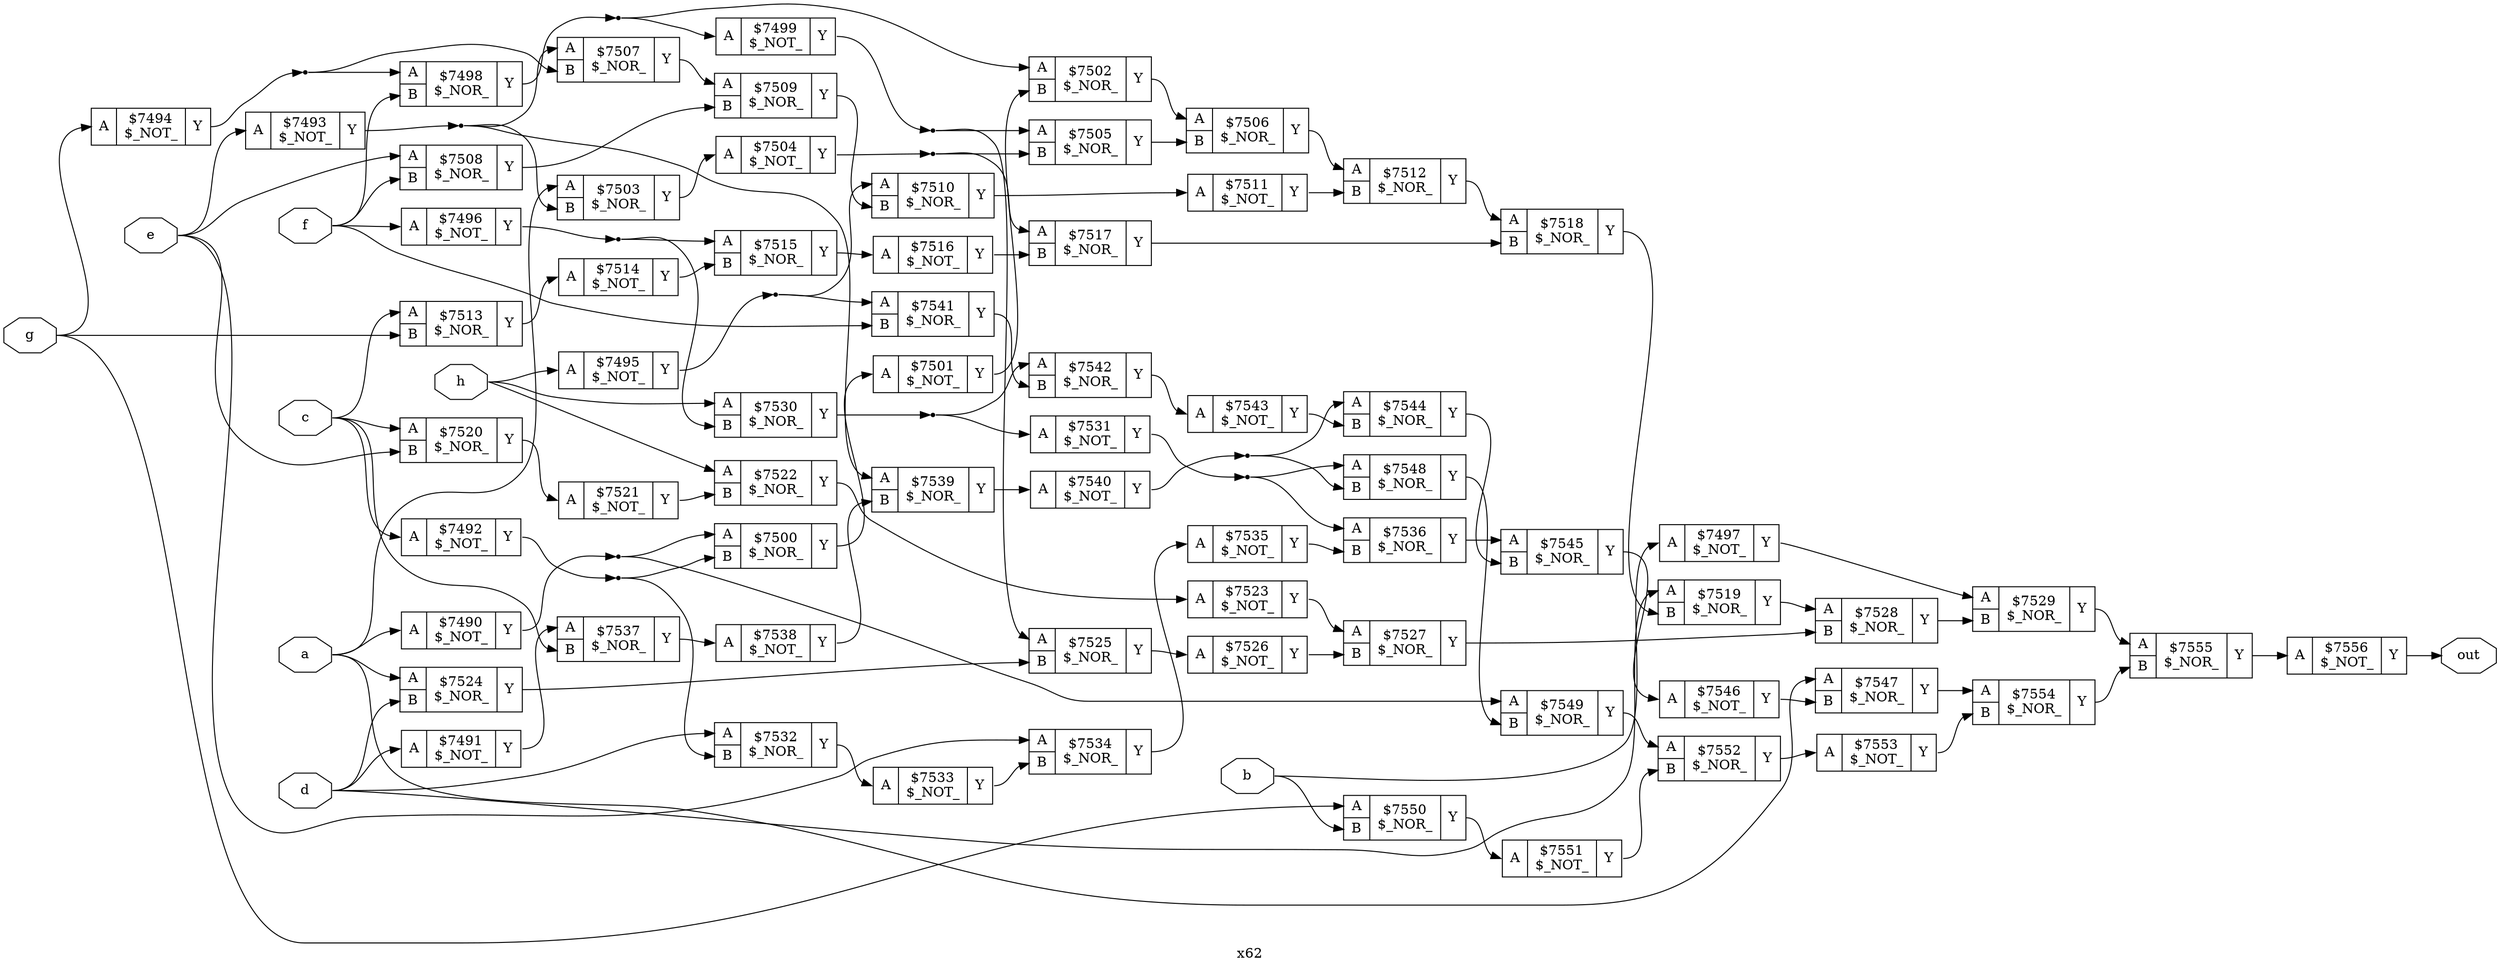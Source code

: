 digraph "x62" {
label="x62";
rankdir="LR";
remincross=true;
n67 [ shape=octagon, label="a", color="black", fontcolor="black" ];
n68 [ shape=octagon, label="b", color="black", fontcolor="black" ];
n69 [ shape=octagon, label="c", color="black", fontcolor="black" ];
n70 [ shape=octagon, label="d", color="black", fontcolor="black" ];
n71 [ shape=octagon, label="e", color="black", fontcolor="black" ];
n72 [ shape=octagon, label="f", color="black", fontcolor="black" ];
n73 [ shape=octagon, label="g", color="black", fontcolor="black" ];
n74 [ shape=octagon, label="h", color="black", fontcolor="black" ];
n75 [ shape=octagon, label="out", color="black", fontcolor="black" ];
c78 [ shape=record, label="{{<p76> A}|$7490\n$_NOT_|{<p77> Y}}" ];
c79 [ shape=record, label="{{<p76> A}|$7491\n$_NOT_|{<p77> Y}}" ];
c80 [ shape=record, label="{{<p76> A}|$7492\n$_NOT_|{<p77> Y}}" ];
c81 [ shape=record, label="{{<p76> A}|$7493\n$_NOT_|{<p77> Y}}" ];
c82 [ shape=record, label="{{<p76> A}|$7494\n$_NOT_|{<p77> Y}}" ];
c83 [ shape=record, label="{{<p76> A}|$7495\n$_NOT_|{<p77> Y}}" ];
c84 [ shape=record, label="{{<p76> A}|$7496\n$_NOT_|{<p77> Y}}" ];
c85 [ shape=record, label="{{<p76> A}|$7497\n$_NOT_|{<p77> Y}}" ];
c87 [ shape=record, label="{{<p76> A|<p86> B}|$7498\n$_NOR_|{<p77> Y}}" ];
c88 [ shape=record, label="{{<p76> A}|$7499\n$_NOT_|{<p77> Y}}" ];
c89 [ shape=record, label="{{<p76> A|<p86> B}|$7500\n$_NOR_|{<p77> Y}}" ];
c90 [ shape=record, label="{{<p76> A}|$7501\n$_NOT_|{<p77> Y}}" ];
c91 [ shape=record, label="{{<p76> A|<p86> B}|$7502\n$_NOR_|{<p77> Y}}" ];
c92 [ shape=record, label="{{<p76> A|<p86> B}|$7503\n$_NOR_|{<p77> Y}}" ];
c93 [ shape=record, label="{{<p76> A}|$7504\n$_NOT_|{<p77> Y}}" ];
c94 [ shape=record, label="{{<p76> A|<p86> B}|$7505\n$_NOR_|{<p77> Y}}" ];
c95 [ shape=record, label="{{<p76> A|<p86> B}|$7506\n$_NOR_|{<p77> Y}}" ];
c96 [ shape=record, label="{{<p76> A|<p86> B}|$7507\n$_NOR_|{<p77> Y}}" ];
c97 [ shape=record, label="{{<p76> A|<p86> B}|$7508\n$_NOR_|{<p77> Y}}" ];
c98 [ shape=record, label="{{<p76> A|<p86> B}|$7509\n$_NOR_|{<p77> Y}}" ];
c99 [ shape=record, label="{{<p76> A|<p86> B}|$7510\n$_NOR_|{<p77> Y}}" ];
c100 [ shape=record, label="{{<p76> A}|$7511\n$_NOT_|{<p77> Y}}" ];
c101 [ shape=record, label="{{<p76> A|<p86> B}|$7512\n$_NOR_|{<p77> Y}}" ];
c102 [ shape=record, label="{{<p76> A|<p86> B}|$7513\n$_NOR_|{<p77> Y}}" ];
c103 [ shape=record, label="{{<p76> A}|$7514\n$_NOT_|{<p77> Y}}" ];
c104 [ shape=record, label="{{<p76> A|<p86> B}|$7515\n$_NOR_|{<p77> Y}}" ];
c105 [ shape=record, label="{{<p76> A}|$7516\n$_NOT_|{<p77> Y}}" ];
c106 [ shape=record, label="{{<p76> A|<p86> B}|$7517\n$_NOR_|{<p77> Y}}" ];
c107 [ shape=record, label="{{<p76> A|<p86> B}|$7518\n$_NOR_|{<p77> Y}}" ];
c108 [ shape=record, label="{{<p76> A|<p86> B}|$7519\n$_NOR_|{<p77> Y}}" ];
c109 [ shape=record, label="{{<p76> A|<p86> B}|$7520\n$_NOR_|{<p77> Y}}" ];
c110 [ shape=record, label="{{<p76> A}|$7521\n$_NOT_|{<p77> Y}}" ];
c111 [ shape=record, label="{{<p76> A|<p86> B}|$7522\n$_NOR_|{<p77> Y}}" ];
c112 [ shape=record, label="{{<p76> A}|$7523\n$_NOT_|{<p77> Y}}" ];
c113 [ shape=record, label="{{<p76> A|<p86> B}|$7524\n$_NOR_|{<p77> Y}}" ];
c114 [ shape=record, label="{{<p76> A|<p86> B}|$7525\n$_NOR_|{<p77> Y}}" ];
c115 [ shape=record, label="{{<p76> A}|$7526\n$_NOT_|{<p77> Y}}" ];
c116 [ shape=record, label="{{<p76> A|<p86> B}|$7527\n$_NOR_|{<p77> Y}}" ];
c117 [ shape=record, label="{{<p76> A|<p86> B}|$7528\n$_NOR_|{<p77> Y}}" ];
c118 [ shape=record, label="{{<p76> A|<p86> B}|$7529\n$_NOR_|{<p77> Y}}" ];
c119 [ shape=record, label="{{<p76> A|<p86> B}|$7530\n$_NOR_|{<p77> Y}}" ];
c120 [ shape=record, label="{{<p76> A}|$7531\n$_NOT_|{<p77> Y}}" ];
c121 [ shape=record, label="{{<p76> A|<p86> B}|$7532\n$_NOR_|{<p77> Y}}" ];
c122 [ shape=record, label="{{<p76> A}|$7533\n$_NOT_|{<p77> Y}}" ];
c123 [ shape=record, label="{{<p76> A|<p86> B}|$7534\n$_NOR_|{<p77> Y}}" ];
c124 [ shape=record, label="{{<p76> A}|$7535\n$_NOT_|{<p77> Y}}" ];
c125 [ shape=record, label="{{<p76> A|<p86> B}|$7536\n$_NOR_|{<p77> Y}}" ];
c126 [ shape=record, label="{{<p76> A|<p86> B}|$7537\n$_NOR_|{<p77> Y}}" ];
c127 [ shape=record, label="{{<p76> A}|$7538\n$_NOT_|{<p77> Y}}" ];
c128 [ shape=record, label="{{<p76> A|<p86> B}|$7539\n$_NOR_|{<p77> Y}}" ];
c129 [ shape=record, label="{{<p76> A}|$7540\n$_NOT_|{<p77> Y}}" ];
c130 [ shape=record, label="{{<p76> A|<p86> B}|$7541\n$_NOR_|{<p77> Y}}" ];
c131 [ shape=record, label="{{<p76> A|<p86> B}|$7542\n$_NOR_|{<p77> Y}}" ];
c132 [ shape=record, label="{{<p76> A}|$7543\n$_NOT_|{<p77> Y}}" ];
c133 [ shape=record, label="{{<p76> A|<p86> B}|$7544\n$_NOR_|{<p77> Y}}" ];
c134 [ shape=record, label="{{<p76> A|<p86> B}|$7545\n$_NOR_|{<p77> Y}}" ];
c135 [ shape=record, label="{{<p76> A}|$7546\n$_NOT_|{<p77> Y}}" ];
c136 [ shape=record, label="{{<p76> A|<p86> B}|$7547\n$_NOR_|{<p77> Y}}" ];
c137 [ shape=record, label="{{<p76> A|<p86> B}|$7548\n$_NOR_|{<p77> Y}}" ];
c138 [ shape=record, label="{{<p76> A|<p86> B}|$7549\n$_NOR_|{<p77> Y}}" ];
c139 [ shape=record, label="{{<p76> A|<p86> B}|$7550\n$_NOR_|{<p77> Y}}" ];
c140 [ shape=record, label="{{<p76> A}|$7551\n$_NOT_|{<p77> Y}}" ];
c141 [ shape=record, label="{{<p76> A|<p86> B}|$7552\n$_NOR_|{<p77> Y}}" ];
c142 [ shape=record, label="{{<p76> A}|$7553\n$_NOT_|{<p77> Y}}" ];
c143 [ shape=record, label="{{<p76> A|<p86> B}|$7554\n$_NOR_|{<p77> Y}}" ];
c144 [ shape=record, label="{{<p76> A|<p86> B}|$7555\n$_NOR_|{<p77> Y}}" ];
c145 [ shape=record, label="{{<p76> A}|$7556\n$_NOT_|{<p77> Y}}" ];
n1 [ shape=point ];
c78:p77:e -> n1:w [color="black", label=""];
n1:e -> c138:p76:w [color="black", label=""];
n1:e -> c89:p76:w [color="black", label=""];
n10 [ shape=point ];
c88:p77:e -> n10:w [color="black", label=""];
n10:e -> c114:p76:w [color="black", label=""];
n10:e -> c94:p76:w [color="black", label=""];
c89:p77:e -> c90:p76:w [color="black", label=""];
c90:p77:e -> c91:p86:w [color="black", label=""];
c91:p77:e -> c95:p76:w [color="black", label=""];
c92:p77:e -> c93:p76:w [color="black", label=""];
n15 [ shape=point ];
c93:p77:e -> n15:w [color="black", label=""];
n15:e -> c106:p76:w [color="black", label=""];
n15:e -> c94:p86:w [color="black", label=""];
c94:p77:e -> c95:p86:w [color="black", label=""];
c95:p77:e -> c101:p76:w [color="black", label=""];
c96:p77:e -> c98:p76:w [color="black", label=""];
c97:p77:e -> c98:p86:w [color="black", label=""];
c79:p77:e -> c126:p76:w [color="black", label=""];
c98:p77:e -> c99:p86:w [color="black", label=""];
c99:p77:e -> c100:p76:w [color="black", label=""];
c100:p77:e -> c101:p86:w [color="black", label=""];
c101:p77:e -> c107:p76:w [color="black", label=""];
c102:p77:e -> c103:p76:w [color="black", label=""];
c103:p77:e -> c104:p86:w [color="black", label=""];
c104:p77:e -> c105:p76:w [color="black", label=""];
c105:p77:e -> c106:p86:w [color="black", label=""];
c106:p77:e -> c107:p86:w [color="black", label=""];
c107:p77:e -> c108:p86:w [color="black", label=""];
n3 [ shape=point ];
c80:p77:e -> n3:w [color="black", label=""];
n3:e -> c121:p86:w [color="black", label=""];
n3:e -> c89:p86:w [color="black", label=""];
c108:p77:e -> c117:p76:w [color="black", label=""];
c109:p77:e -> c110:p76:w [color="black", label=""];
c110:p77:e -> c111:p86:w [color="black", label=""];
c111:p77:e -> c112:p76:w [color="black", label=""];
c112:p77:e -> c116:p76:w [color="black", label=""];
c113:p77:e -> c114:p86:w [color="black", label=""];
c114:p77:e -> c115:p76:w [color="black", label=""];
c115:p77:e -> c116:p86:w [color="black", label=""];
c116:p77:e -> c117:p86:w [color="black", label=""];
c117:p77:e -> c118:p86:w [color="black", label=""];
n4 [ shape=point ];
c81:p77:e -> n4:w [color="black", label=""];
n4:e -> c128:p76:w [color="black", label=""];
n4:e -> c92:p86:w [color="black", label=""];
n4:e -> c96:p76:w [color="black", label=""];
c118:p77:e -> c144:p76:w [color="black", label=""];
n41 [ shape=point ];
c119:p77:e -> n41:w [color="black", label=""];
n41:e -> c120:p76:w [color="black", label=""];
n41:e -> c131:p76:w [color="black", label=""];
n42 [ shape=point ];
c120:p77:e -> n42:w [color="black", label=""];
n42:e -> c125:p76:w [color="black", label=""];
n42:e -> c137:p76:w [color="black", label=""];
c121:p77:e -> c122:p76:w [color="black", label=""];
c122:p77:e -> c123:p86:w [color="black", label=""];
c123:p77:e -> c124:p76:w [color="black", label=""];
c124:p77:e -> c125:p86:w [color="black", label=""];
c125:p77:e -> c134:p76:w [color="black", label=""];
c126:p77:e -> c127:p76:w [color="black", label=""];
c127:p77:e -> c128:p86:w [color="black", label=""];
n5 [ shape=point ];
c82:p77:e -> n5:w [color="black", label=""];
n5:e -> c87:p76:w [color="black", label=""];
n5:e -> c96:p86:w [color="black", label=""];
c128:p77:e -> c129:p76:w [color="black", label=""];
n51 [ shape=point ];
c129:p77:e -> n51:w [color="black", label=""];
n51:e -> c133:p76:w [color="black", label=""];
n51:e -> c137:p86:w [color="black", label=""];
c130:p77:e -> c131:p86:w [color="black", label=""];
c131:p77:e -> c132:p76:w [color="black", label=""];
c132:p77:e -> c133:p86:w [color="black", label=""];
c133:p77:e -> c134:p86:w [color="black", label=""];
c134:p77:e -> c135:p76:w [color="black", label=""];
c135:p77:e -> c136:p86:w [color="black", label=""];
c136:p77:e -> c143:p76:w [color="black", label=""];
c137:p77:e -> c138:p86:w [color="black", label=""];
n6 [ shape=point ];
c83:p77:e -> n6:w [color="black", label=""];
n6:e -> c130:p76:w [color="black", label=""];
n6:e -> c99:p76:w [color="black", label=""];
c138:p77:e -> c141:p76:w [color="black", label=""];
c139:p77:e -> c140:p76:w [color="black", label=""];
c140:p77:e -> c141:p86:w [color="black", label=""];
c141:p77:e -> c142:p76:w [color="black", label=""];
c142:p77:e -> c143:p86:w [color="black", label=""];
c143:p77:e -> c144:p86:w [color="black", label=""];
c144:p77:e -> c145:p76:w [color="black", label=""];
n67:e -> c113:p76:w [color="black", label=""];
n67:e -> c136:p76:w [color="black", label=""];
n67:e -> c78:p76:w [color="black", label=""];
n67:e -> c92:p76:w [color="black", label=""];
n68:e -> c139:p86:w [color="black", label=""];
n68:e -> c85:p76:w [color="black", label=""];
n69:e -> c102:p76:w [color="black", label=""];
n69:e -> c109:p76:w [color="black", label=""];
n69:e -> c126:p86:w [color="black", label=""];
n69:e -> c80:p76:w [color="black", label=""];
n7 [ shape=point ];
c84:p77:e -> n7:w [color="black", label=""];
n7:e -> c104:p76:w [color="black", label=""];
n7:e -> c119:p86:w [color="black", label=""];
n70:e -> c108:p76:w [color="black", label=""];
n70:e -> c113:p86:w [color="black", label=""];
n70:e -> c121:p76:w [color="black", label=""];
n70:e -> c79:p76:w [color="black", label=""];
n71:e -> c109:p86:w [color="black", label=""];
n71:e -> c123:p76:w [color="black", label=""];
n71:e -> c81:p76:w [color="black", label=""];
n71:e -> c97:p76:w [color="black", label=""];
n72:e -> c130:p86:w [color="black", label=""];
n72:e -> c84:p76:w [color="black", label=""];
n72:e -> c87:p86:w [color="black", label=""];
n72:e -> c97:p86:w [color="black", label=""];
n73:e -> c102:p86:w [color="black", label=""];
n73:e -> c139:p76:w [color="black", label=""];
n73:e -> c82:p76:w [color="black", label=""];
n74:e -> c111:p76:w [color="black", label=""];
n74:e -> c119:p76:w [color="black", label=""];
n74:e -> c83:p76:w [color="black", label=""];
c145:p77:e -> n75:w [color="black", label=""];
c85:p77:e -> c118:p76:w [color="black", label=""];
n9 [ shape=point ];
c87:p77:e -> n9:w [color="black", label=""];
n9:e -> c88:p76:w [color="black", label=""];
n9:e -> c91:p76:w [color="black", label=""];
}
